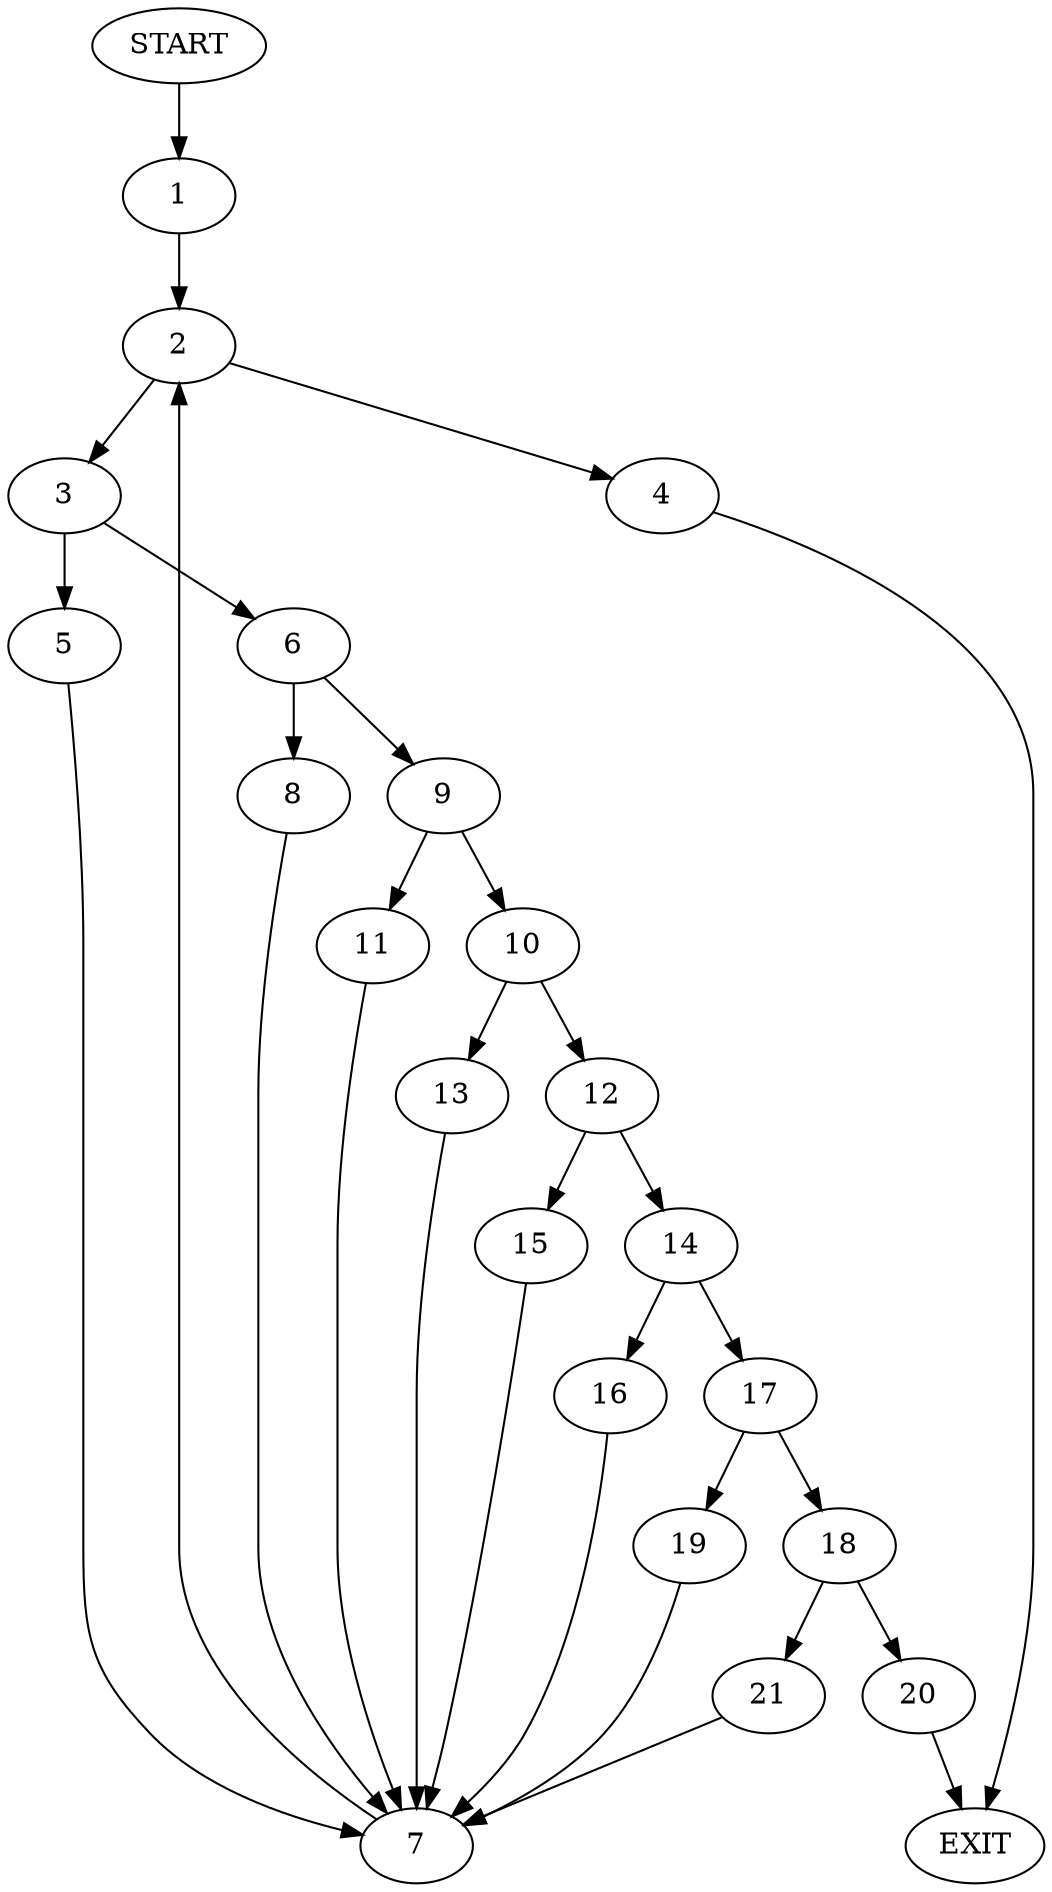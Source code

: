 digraph {
0 [label="START"]
22 [label="EXIT"]
0 -> 1
1 -> 2
2 -> 3
2 -> 4
3 -> 5
3 -> 6
4 -> 22
5 -> 7
6 -> 8
6 -> 9
7 -> 2
9 -> 10
9 -> 11
8 -> 7
11 -> 7
10 -> 12
10 -> 13
13 -> 7
12 -> 14
12 -> 15
14 -> 16
14 -> 17
15 -> 7
16 -> 7
17 -> 18
17 -> 19
18 -> 20
18 -> 21
19 -> 7
21 -> 7
20 -> 22
}
